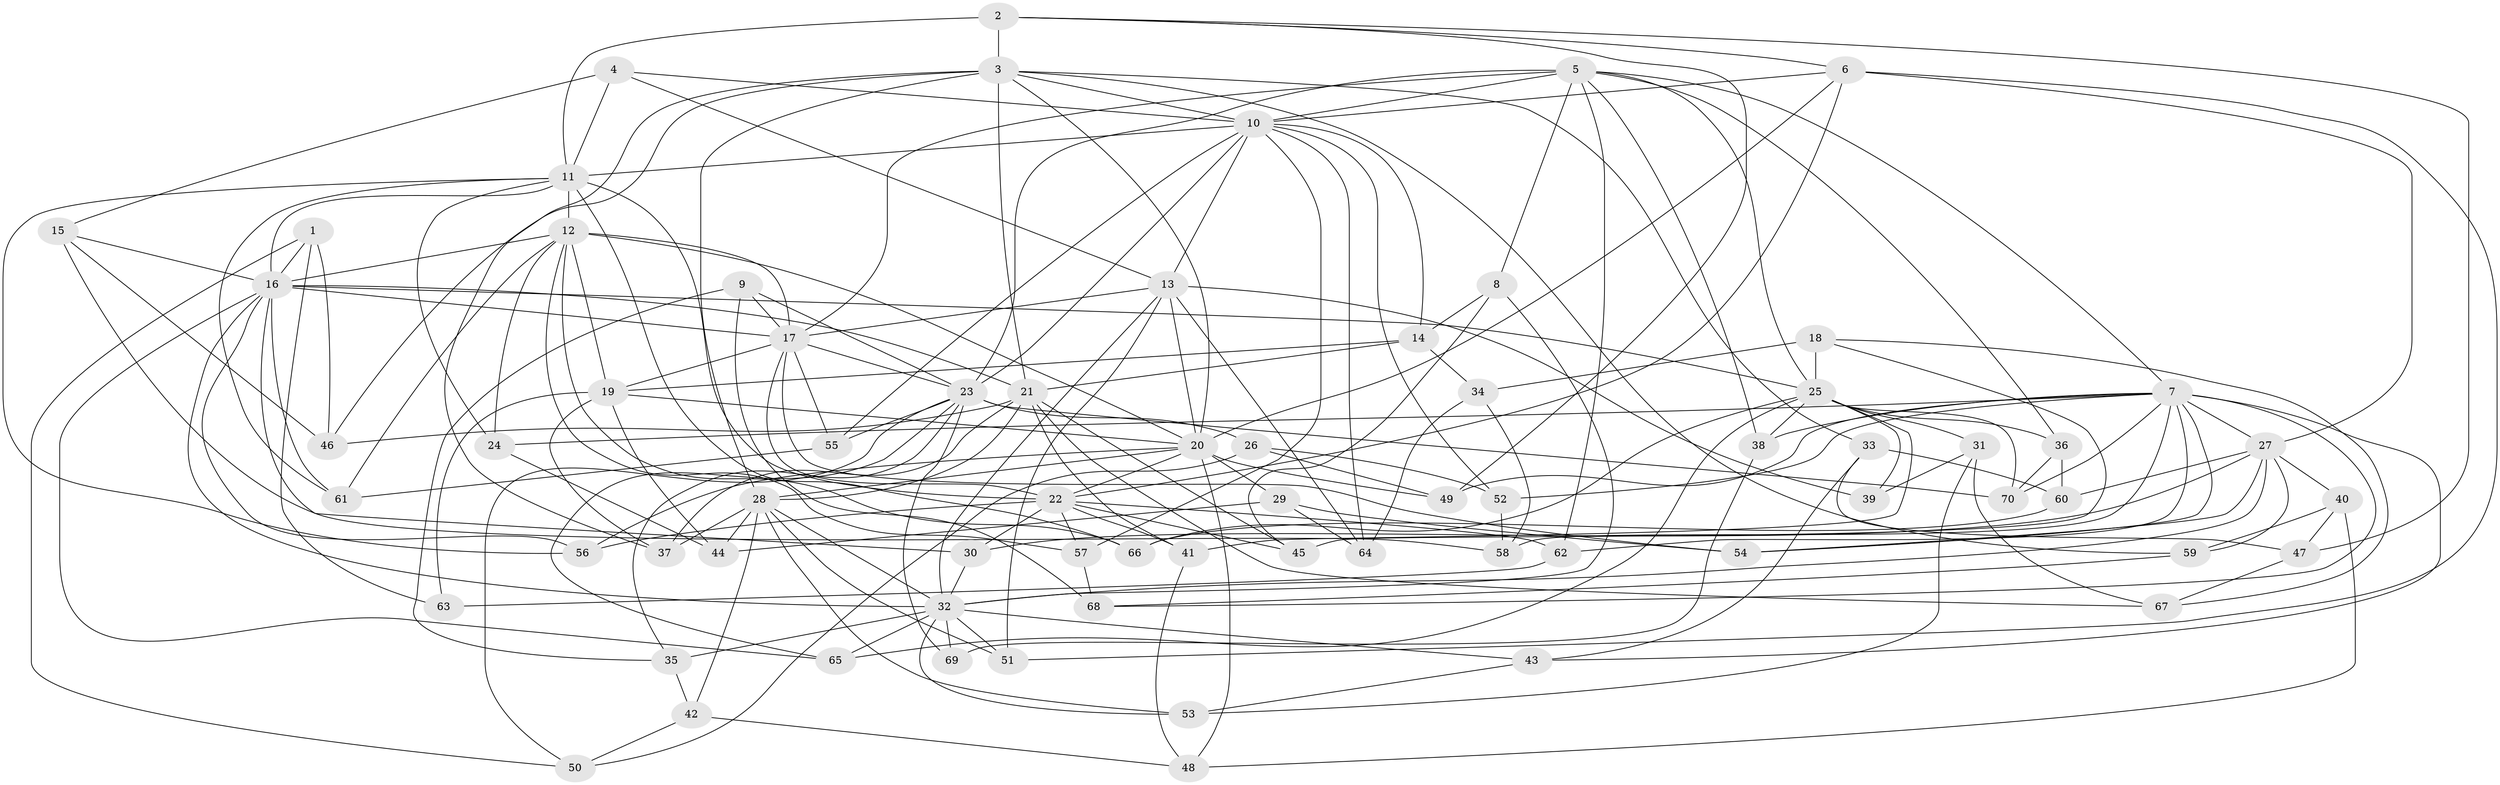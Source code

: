 // original degree distribution, {4: 1.0}
// Generated by graph-tools (version 1.1) at 2025/38/03/09/25 02:38:13]
// undirected, 70 vertices, 194 edges
graph export_dot {
graph [start="1"]
  node [color=gray90,style=filled];
  1;
  2;
  3;
  4;
  5;
  6;
  7;
  8;
  9;
  10;
  11;
  12;
  13;
  14;
  15;
  16;
  17;
  18;
  19;
  20;
  21;
  22;
  23;
  24;
  25;
  26;
  27;
  28;
  29;
  30;
  31;
  32;
  33;
  34;
  35;
  36;
  37;
  38;
  39;
  40;
  41;
  42;
  43;
  44;
  45;
  46;
  47;
  48;
  49;
  50;
  51;
  52;
  53;
  54;
  55;
  56;
  57;
  58;
  59;
  60;
  61;
  62;
  63;
  64;
  65;
  66;
  67;
  68;
  69;
  70;
  1 -- 16 [weight=1.0];
  1 -- 46 [weight=1.0];
  1 -- 50 [weight=1.0];
  1 -- 63 [weight=1.0];
  2 -- 3 [weight=2.0];
  2 -- 6 [weight=1.0];
  2 -- 11 [weight=3.0];
  2 -- 47 [weight=1.0];
  2 -- 49 [weight=1.0];
  3 -- 10 [weight=1.0];
  3 -- 20 [weight=1.0];
  3 -- 21 [weight=1.0];
  3 -- 28 [weight=1.0];
  3 -- 33 [weight=1.0];
  3 -- 37 [weight=1.0];
  3 -- 46 [weight=1.0];
  3 -- 59 [weight=1.0];
  4 -- 10 [weight=1.0];
  4 -- 11 [weight=1.0];
  4 -- 13 [weight=1.0];
  4 -- 15 [weight=1.0];
  5 -- 7 [weight=1.0];
  5 -- 8 [weight=1.0];
  5 -- 10 [weight=1.0];
  5 -- 17 [weight=2.0];
  5 -- 23 [weight=1.0];
  5 -- 25 [weight=1.0];
  5 -- 36 [weight=1.0];
  5 -- 38 [weight=1.0];
  5 -- 62 [weight=1.0];
  6 -- 10 [weight=1.0];
  6 -- 20 [weight=1.0];
  6 -- 22 [weight=1.0];
  6 -- 27 [weight=1.0];
  6 -- 51 [weight=1.0];
  7 -- 24 [weight=1.0];
  7 -- 27 [weight=1.0];
  7 -- 38 [weight=1.0];
  7 -- 43 [weight=1.0];
  7 -- 49 [weight=1.0];
  7 -- 52 [weight=1.0];
  7 -- 54 [weight=1.0];
  7 -- 58 [weight=1.0];
  7 -- 62 [weight=1.0];
  7 -- 68 [weight=1.0];
  7 -- 70 [weight=1.0];
  8 -- 14 [weight=1.0];
  8 -- 32 [weight=1.0];
  8 -- 45 [weight=1.0];
  9 -- 17 [weight=1.0];
  9 -- 23 [weight=1.0];
  9 -- 35 [weight=1.0];
  9 -- 68 [weight=1.0];
  10 -- 11 [weight=1.0];
  10 -- 13 [weight=1.0];
  10 -- 14 [weight=1.0];
  10 -- 23 [weight=1.0];
  10 -- 52 [weight=1.0];
  10 -- 55 [weight=1.0];
  10 -- 57 [weight=1.0];
  10 -- 64 [weight=1.0];
  11 -- 12 [weight=1.0];
  11 -- 16 [weight=1.0];
  11 -- 22 [weight=1.0];
  11 -- 24 [weight=1.0];
  11 -- 56 [weight=1.0];
  11 -- 61 [weight=1.0];
  11 -- 66 [weight=1.0];
  12 -- 16 [weight=1.0];
  12 -- 17 [weight=2.0];
  12 -- 19 [weight=1.0];
  12 -- 20 [weight=1.0];
  12 -- 24 [weight=1.0];
  12 -- 57 [weight=1.0];
  12 -- 61 [weight=1.0];
  12 -- 66 [weight=1.0];
  13 -- 17 [weight=1.0];
  13 -- 20 [weight=1.0];
  13 -- 32 [weight=1.0];
  13 -- 39 [weight=1.0];
  13 -- 51 [weight=1.0];
  13 -- 64 [weight=1.0];
  14 -- 19 [weight=1.0];
  14 -- 21 [weight=2.0];
  14 -- 34 [weight=1.0];
  15 -- 16 [weight=1.0];
  15 -- 46 [weight=1.0];
  15 -- 58 [weight=1.0];
  16 -- 17 [weight=1.0];
  16 -- 21 [weight=1.0];
  16 -- 25 [weight=1.0];
  16 -- 30 [weight=1.0];
  16 -- 32 [weight=1.0];
  16 -- 56 [weight=1.0];
  16 -- 61 [weight=1.0];
  16 -- 65 [weight=1.0];
  17 -- 19 [weight=1.0];
  17 -- 22 [weight=1.0];
  17 -- 23 [weight=1.0];
  17 -- 54 [weight=1.0];
  17 -- 55 [weight=1.0];
  18 -- 25 [weight=1.0];
  18 -- 34 [weight=1.0];
  18 -- 45 [weight=1.0];
  18 -- 67 [weight=1.0];
  19 -- 20 [weight=1.0];
  19 -- 37 [weight=1.0];
  19 -- 44 [weight=1.0];
  19 -- 63 [weight=2.0];
  20 -- 22 [weight=1.0];
  20 -- 28 [weight=2.0];
  20 -- 29 [weight=1.0];
  20 -- 48 [weight=1.0];
  20 -- 49 [weight=1.0];
  20 -- 56 [weight=1.0];
  21 -- 28 [weight=1.0];
  21 -- 37 [weight=1.0];
  21 -- 41 [weight=1.0];
  21 -- 45 [weight=1.0];
  21 -- 46 [weight=1.0];
  21 -- 67 [weight=1.0];
  22 -- 30 [weight=1.0];
  22 -- 41 [weight=1.0];
  22 -- 45 [weight=1.0];
  22 -- 56 [weight=1.0];
  22 -- 57 [weight=1.0];
  22 -- 62 [weight=1.0];
  23 -- 26 [weight=1.0];
  23 -- 35 [weight=1.0];
  23 -- 50 [weight=1.0];
  23 -- 55 [weight=1.0];
  23 -- 65 [weight=1.0];
  23 -- 69 [weight=2.0];
  23 -- 70 [weight=1.0];
  24 -- 44 [weight=1.0];
  25 -- 31 [weight=1.0];
  25 -- 36 [weight=1.0];
  25 -- 38 [weight=1.0];
  25 -- 39 [weight=2.0];
  25 -- 41 [weight=1.0];
  25 -- 65 [weight=1.0];
  25 -- 66 [weight=1.0];
  25 -- 70 [weight=1.0];
  26 -- 49 [weight=1.0];
  26 -- 50 [weight=1.0];
  26 -- 52 [weight=1.0];
  27 -- 30 [weight=1.0];
  27 -- 32 [weight=1.0];
  27 -- 40 [weight=1.0];
  27 -- 54 [weight=1.0];
  27 -- 59 [weight=1.0];
  27 -- 60 [weight=1.0];
  28 -- 32 [weight=1.0];
  28 -- 37 [weight=1.0];
  28 -- 42 [weight=1.0];
  28 -- 44 [weight=1.0];
  28 -- 51 [weight=1.0];
  28 -- 53 [weight=1.0];
  29 -- 44 [weight=1.0];
  29 -- 54 [weight=1.0];
  29 -- 64 [weight=1.0];
  30 -- 32 [weight=1.0];
  31 -- 39 [weight=1.0];
  31 -- 53 [weight=1.0];
  31 -- 67 [weight=1.0];
  32 -- 35 [weight=1.0];
  32 -- 43 [weight=1.0];
  32 -- 51 [weight=1.0];
  32 -- 53 [weight=1.0];
  32 -- 65 [weight=1.0];
  32 -- 69 [weight=1.0];
  33 -- 43 [weight=1.0];
  33 -- 47 [weight=1.0];
  33 -- 60 [weight=1.0];
  34 -- 58 [weight=1.0];
  34 -- 64 [weight=1.0];
  35 -- 42 [weight=1.0];
  36 -- 60 [weight=1.0];
  36 -- 70 [weight=1.0];
  38 -- 69 [weight=1.0];
  40 -- 47 [weight=1.0];
  40 -- 48 [weight=1.0];
  40 -- 59 [weight=1.0];
  41 -- 48 [weight=1.0];
  42 -- 48 [weight=1.0];
  42 -- 50 [weight=1.0];
  43 -- 53 [weight=1.0];
  47 -- 67 [weight=1.0];
  52 -- 58 [weight=1.0];
  55 -- 61 [weight=1.0];
  57 -- 68 [weight=1.0];
  59 -- 68 [weight=1.0];
  60 -- 66 [weight=1.0];
  62 -- 63 [weight=1.0];
}
